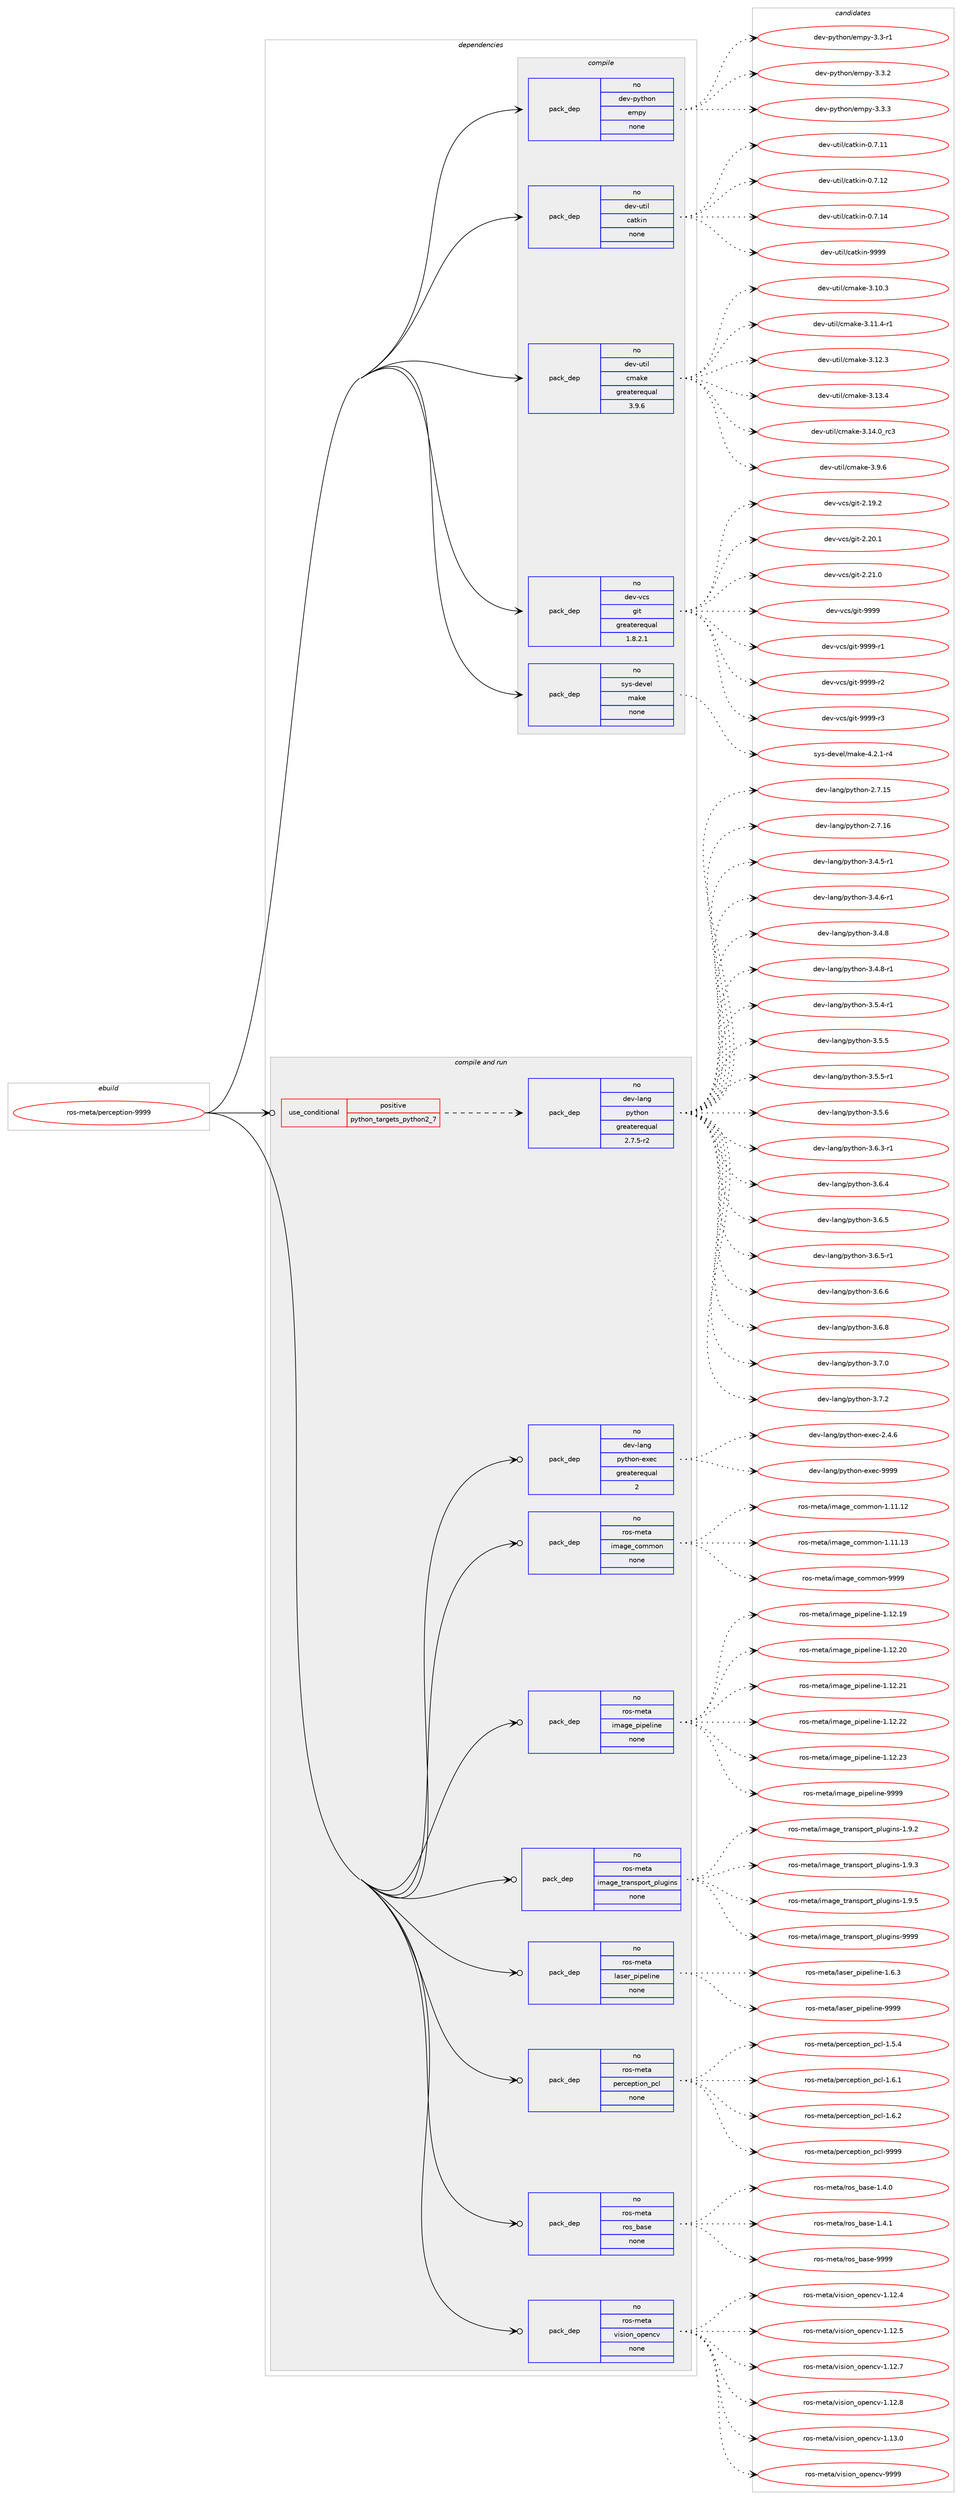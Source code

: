 digraph prolog {

# *************
# Graph options
# *************

newrank=true;
concentrate=true;
compound=true;
graph [rankdir=LR,fontname=Helvetica,fontsize=10,ranksep=1.5];#, ranksep=2.5, nodesep=0.2];
edge  [arrowhead=vee];
node  [fontname=Helvetica,fontsize=10];

# **********
# The ebuild
# **********

subgraph cluster_leftcol {
color=gray;
rank=same;
label=<<i>ebuild</i>>;
id [label="ros-meta/perception-9999", color=red, width=4, href="../ros-meta/perception-9999.svg"];
}

# ****************
# The dependencies
# ****************

subgraph cluster_midcol {
color=gray;
label=<<i>dependencies</i>>;
subgraph cluster_compile {
fillcolor="#eeeeee";
style=filled;
label=<<i>compile</i>>;
subgraph pack1204124 {
dependency1683419 [label=<<TABLE BORDER="0" CELLBORDER="1" CELLSPACING="0" CELLPADDING="4" WIDTH="220"><TR><TD ROWSPAN="6" CELLPADDING="30">pack_dep</TD></TR><TR><TD WIDTH="110">no</TD></TR><TR><TD>dev-python</TD></TR><TR><TD>empy</TD></TR><TR><TD>none</TD></TR><TR><TD></TD></TR></TABLE>>, shape=none, color=blue];
}
id:e -> dependency1683419:w [weight=20,style="solid",arrowhead="vee"];
subgraph pack1204125 {
dependency1683420 [label=<<TABLE BORDER="0" CELLBORDER="1" CELLSPACING="0" CELLPADDING="4" WIDTH="220"><TR><TD ROWSPAN="6" CELLPADDING="30">pack_dep</TD></TR><TR><TD WIDTH="110">no</TD></TR><TR><TD>dev-util</TD></TR><TR><TD>catkin</TD></TR><TR><TD>none</TD></TR><TR><TD></TD></TR></TABLE>>, shape=none, color=blue];
}
id:e -> dependency1683420:w [weight=20,style="solid",arrowhead="vee"];
subgraph pack1204126 {
dependency1683421 [label=<<TABLE BORDER="0" CELLBORDER="1" CELLSPACING="0" CELLPADDING="4" WIDTH="220"><TR><TD ROWSPAN="6" CELLPADDING="30">pack_dep</TD></TR><TR><TD WIDTH="110">no</TD></TR><TR><TD>dev-util</TD></TR><TR><TD>cmake</TD></TR><TR><TD>greaterequal</TD></TR><TR><TD>3.9.6</TD></TR></TABLE>>, shape=none, color=blue];
}
id:e -> dependency1683421:w [weight=20,style="solid",arrowhead="vee"];
subgraph pack1204127 {
dependency1683422 [label=<<TABLE BORDER="0" CELLBORDER="1" CELLSPACING="0" CELLPADDING="4" WIDTH="220"><TR><TD ROWSPAN="6" CELLPADDING="30">pack_dep</TD></TR><TR><TD WIDTH="110">no</TD></TR><TR><TD>dev-vcs</TD></TR><TR><TD>git</TD></TR><TR><TD>greaterequal</TD></TR><TR><TD>1.8.2.1</TD></TR></TABLE>>, shape=none, color=blue];
}
id:e -> dependency1683422:w [weight=20,style="solid",arrowhead="vee"];
subgraph pack1204128 {
dependency1683423 [label=<<TABLE BORDER="0" CELLBORDER="1" CELLSPACING="0" CELLPADDING="4" WIDTH="220"><TR><TD ROWSPAN="6" CELLPADDING="30">pack_dep</TD></TR><TR><TD WIDTH="110">no</TD></TR><TR><TD>sys-devel</TD></TR><TR><TD>make</TD></TR><TR><TD>none</TD></TR><TR><TD></TD></TR></TABLE>>, shape=none, color=blue];
}
id:e -> dependency1683423:w [weight=20,style="solid",arrowhead="vee"];
}
subgraph cluster_compileandrun {
fillcolor="#eeeeee";
style=filled;
label=<<i>compile and run</i>>;
subgraph cond451766 {
dependency1683424 [label=<<TABLE BORDER="0" CELLBORDER="1" CELLSPACING="0" CELLPADDING="4"><TR><TD ROWSPAN="3" CELLPADDING="10">use_conditional</TD></TR><TR><TD>positive</TD></TR><TR><TD>python_targets_python2_7</TD></TR></TABLE>>, shape=none, color=red];
subgraph pack1204129 {
dependency1683425 [label=<<TABLE BORDER="0" CELLBORDER="1" CELLSPACING="0" CELLPADDING="4" WIDTH="220"><TR><TD ROWSPAN="6" CELLPADDING="30">pack_dep</TD></TR><TR><TD WIDTH="110">no</TD></TR><TR><TD>dev-lang</TD></TR><TR><TD>python</TD></TR><TR><TD>greaterequal</TD></TR><TR><TD>2.7.5-r2</TD></TR></TABLE>>, shape=none, color=blue];
}
dependency1683424:e -> dependency1683425:w [weight=20,style="dashed",arrowhead="vee"];
}
id:e -> dependency1683424:w [weight=20,style="solid",arrowhead="odotvee"];
subgraph pack1204130 {
dependency1683426 [label=<<TABLE BORDER="0" CELLBORDER="1" CELLSPACING="0" CELLPADDING="4" WIDTH="220"><TR><TD ROWSPAN="6" CELLPADDING="30">pack_dep</TD></TR><TR><TD WIDTH="110">no</TD></TR><TR><TD>dev-lang</TD></TR><TR><TD>python-exec</TD></TR><TR><TD>greaterequal</TD></TR><TR><TD>2</TD></TR></TABLE>>, shape=none, color=blue];
}
id:e -> dependency1683426:w [weight=20,style="solid",arrowhead="odotvee"];
subgraph pack1204131 {
dependency1683427 [label=<<TABLE BORDER="0" CELLBORDER="1" CELLSPACING="0" CELLPADDING="4" WIDTH="220"><TR><TD ROWSPAN="6" CELLPADDING="30">pack_dep</TD></TR><TR><TD WIDTH="110">no</TD></TR><TR><TD>ros-meta</TD></TR><TR><TD>image_common</TD></TR><TR><TD>none</TD></TR><TR><TD></TD></TR></TABLE>>, shape=none, color=blue];
}
id:e -> dependency1683427:w [weight=20,style="solid",arrowhead="odotvee"];
subgraph pack1204132 {
dependency1683428 [label=<<TABLE BORDER="0" CELLBORDER="1" CELLSPACING="0" CELLPADDING="4" WIDTH="220"><TR><TD ROWSPAN="6" CELLPADDING="30">pack_dep</TD></TR><TR><TD WIDTH="110">no</TD></TR><TR><TD>ros-meta</TD></TR><TR><TD>image_pipeline</TD></TR><TR><TD>none</TD></TR><TR><TD></TD></TR></TABLE>>, shape=none, color=blue];
}
id:e -> dependency1683428:w [weight=20,style="solid",arrowhead="odotvee"];
subgraph pack1204133 {
dependency1683429 [label=<<TABLE BORDER="0" CELLBORDER="1" CELLSPACING="0" CELLPADDING="4" WIDTH="220"><TR><TD ROWSPAN="6" CELLPADDING="30">pack_dep</TD></TR><TR><TD WIDTH="110">no</TD></TR><TR><TD>ros-meta</TD></TR><TR><TD>image_transport_plugins</TD></TR><TR><TD>none</TD></TR><TR><TD></TD></TR></TABLE>>, shape=none, color=blue];
}
id:e -> dependency1683429:w [weight=20,style="solid",arrowhead="odotvee"];
subgraph pack1204134 {
dependency1683430 [label=<<TABLE BORDER="0" CELLBORDER="1" CELLSPACING="0" CELLPADDING="4" WIDTH="220"><TR><TD ROWSPAN="6" CELLPADDING="30">pack_dep</TD></TR><TR><TD WIDTH="110">no</TD></TR><TR><TD>ros-meta</TD></TR><TR><TD>laser_pipeline</TD></TR><TR><TD>none</TD></TR><TR><TD></TD></TR></TABLE>>, shape=none, color=blue];
}
id:e -> dependency1683430:w [weight=20,style="solid",arrowhead="odotvee"];
subgraph pack1204135 {
dependency1683431 [label=<<TABLE BORDER="0" CELLBORDER="1" CELLSPACING="0" CELLPADDING="4" WIDTH="220"><TR><TD ROWSPAN="6" CELLPADDING="30">pack_dep</TD></TR><TR><TD WIDTH="110">no</TD></TR><TR><TD>ros-meta</TD></TR><TR><TD>perception_pcl</TD></TR><TR><TD>none</TD></TR><TR><TD></TD></TR></TABLE>>, shape=none, color=blue];
}
id:e -> dependency1683431:w [weight=20,style="solid",arrowhead="odotvee"];
subgraph pack1204136 {
dependency1683432 [label=<<TABLE BORDER="0" CELLBORDER="1" CELLSPACING="0" CELLPADDING="4" WIDTH="220"><TR><TD ROWSPAN="6" CELLPADDING="30">pack_dep</TD></TR><TR><TD WIDTH="110">no</TD></TR><TR><TD>ros-meta</TD></TR><TR><TD>ros_base</TD></TR><TR><TD>none</TD></TR><TR><TD></TD></TR></TABLE>>, shape=none, color=blue];
}
id:e -> dependency1683432:w [weight=20,style="solid",arrowhead="odotvee"];
subgraph pack1204137 {
dependency1683433 [label=<<TABLE BORDER="0" CELLBORDER="1" CELLSPACING="0" CELLPADDING="4" WIDTH="220"><TR><TD ROWSPAN="6" CELLPADDING="30">pack_dep</TD></TR><TR><TD WIDTH="110">no</TD></TR><TR><TD>ros-meta</TD></TR><TR><TD>vision_opencv</TD></TR><TR><TD>none</TD></TR><TR><TD></TD></TR></TABLE>>, shape=none, color=blue];
}
id:e -> dependency1683433:w [weight=20,style="solid",arrowhead="odotvee"];
}
subgraph cluster_run {
fillcolor="#eeeeee";
style=filled;
label=<<i>run</i>>;
}
}

# **************
# The candidates
# **************

subgraph cluster_choices {
rank=same;
color=gray;
label=<<i>candidates</i>>;

subgraph choice1204124 {
color=black;
nodesep=1;
choice1001011184511212111610411111047101109112121455146514511449 [label="dev-python/empy-3.3-r1", color=red, width=4,href="../dev-python/empy-3.3-r1.svg"];
choice1001011184511212111610411111047101109112121455146514650 [label="dev-python/empy-3.3.2", color=red, width=4,href="../dev-python/empy-3.3.2.svg"];
choice1001011184511212111610411111047101109112121455146514651 [label="dev-python/empy-3.3.3", color=red, width=4,href="../dev-python/empy-3.3.3.svg"];
dependency1683419:e -> choice1001011184511212111610411111047101109112121455146514511449:w [style=dotted,weight="100"];
dependency1683419:e -> choice1001011184511212111610411111047101109112121455146514650:w [style=dotted,weight="100"];
dependency1683419:e -> choice1001011184511212111610411111047101109112121455146514651:w [style=dotted,weight="100"];
}
subgraph choice1204125 {
color=black;
nodesep=1;
choice1001011184511711610510847999711610710511045484655464949 [label="dev-util/catkin-0.7.11", color=red, width=4,href="../dev-util/catkin-0.7.11.svg"];
choice1001011184511711610510847999711610710511045484655464950 [label="dev-util/catkin-0.7.12", color=red, width=4,href="../dev-util/catkin-0.7.12.svg"];
choice1001011184511711610510847999711610710511045484655464952 [label="dev-util/catkin-0.7.14", color=red, width=4,href="../dev-util/catkin-0.7.14.svg"];
choice100101118451171161051084799971161071051104557575757 [label="dev-util/catkin-9999", color=red, width=4,href="../dev-util/catkin-9999.svg"];
dependency1683420:e -> choice1001011184511711610510847999711610710511045484655464949:w [style=dotted,weight="100"];
dependency1683420:e -> choice1001011184511711610510847999711610710511045484655464950:w [style=dotted,weight="100"];
dependency1683420:e -> choice1001011184511711610510847999711610710511045484655464952:w [style=dotted,weight="100"];
dependency1683420:e -> choice100101118451171161051084799971161071051104557575757:w [style=dotted,weight="100"];
}
subgraph choice1204126 {
color=black;
nodesep=1;
choice1001011184511711610510847991099710710145514649484651 [label="dev-util/cmake-3.10.3", color=red, width=4,href="../dev-util/cmake-3.10.3.svg"];
choice10010111845117116105108479910997107101455146494946524511449 [label="dev-util/cmake-3.11.4-r1", color=red, width=4,href="../dev-util/cmake-3.11.4-r1.svg"];
choice1001011184511711610510847991099710710145514649504651 [label="dev-util/cmake-3.12.3", color=red, width=4,href="../dev-util/cmake-3.12.3.svg"];
choice1001011184511711610510847991099710710145514649514652 [label="dev-util/cmake-3.13.4", color=red, width=4,href="../dev-util/cmake-3.13.4.svg"];
choice1001011184511711610510847991099710710145514649524648951149951 [label="dev-util/cmake-3.14.0_rc3", color=red, width=4,href="../dev-util/cmake-3.14.0_rc3.svg"];
choice10010111845117116105108479910997107101455146574654 [label="dev-util/cmake-3.9.6", color=red, width=4,href="../dev-util/cmake-3.9.6.svg"];
dependency1683421:e -> choice1001011184511711610510847991099710710145514649484651:w [style=dotted,weight="100"];
dependency1683421:e -> choice10010111845117116105108479910997107101455146494946524511449:w [style=dotted,weight="100"];
dependency1683421:e -> choice1001011184511711610510847991099710710145514649504651:w [style=dotted,weight="100"];
dependency1683421:e -> choice1001011184511711610510847991099710710145514649514652:w [style=dotted,weight="100"];
dependency1683421:e -> choice1001011184511711610510847991099710710145514649524648951149951:w [style=dotted,weight="100"];
dependency1683421:e -> choice10010111845117116105108479910997107101455146574654:w [style=dotted,weight="100"];
}
subgraph choice1204127 {
color=black;
nodesep=1;
choice10010111845118991154710310511645504649574650 [label="dev-vcs/git-2.19.2", color=red, width=4,href="../dev-vcs/git-2.19.2.svg"];
choice10010111845118991154710310511645504650484649 [label="dev-vcs/git-2.20.1", color=red, width=4,href="../dev-vcs/git-2.20.1.svg"];
choice10010111845118991154710310511645504650494648 [label="dev-vcs/git-2.21.0", color=red, width=4,href="../dev-vcs/git-2.21.0.svg"];
choice1001011184511899115471031051164557575757 [label="dev-vcs/git-9999", color=red, width=4,href="../dev-vcs/git-9999.svg"];
choice10010111845118991154710310511645575757574511449 [label="dev-vcs/git-9999-r1", color=red, width=4,href="../dev-vcs/git-9999-r1.svg"];
choice10010111845118991154710310511645575757574511450 [label="dev-vcs/git-9999-r2", color=red, width=4,href="../dev-vcs/git-9999-r2.svg"];
choice10010111845118991154710310511645575757574511451 [label="dev-vcs/git-9999-r3", color=red, width=4,href="../dev-vcs/git-9999-r3.svg"];
dependency1683422:e -> choice10010111845118991154710310511645504649574650:w [style=dotted,weight="100"];
dependency1683422:e -> choice10010111845118991154710310511645504650484649:w [style=dotted,weight="100"];
dependency1683422:e -> choice10010111845118991154710310511645504650494648:w [style=dotted,weight="100"];
dependency1683422:e -> choice1001011184511899115471031051164557575757:w [style=dotted,weight="100"];
dependency1683422:e -> choice10010111845118991154710310511645575757574511449:w [style=dotted,weight="100"];
dependency1683422:e -> choice10010111845118991154710310511645575757574511450:w [style=dotted,weight="100"];
dependency1683422:e -> choice10010111845118991154710310511645575757574511451:w [style=dotted,weight="100"];
}
subgraph choice1204128 {
color=black;
nodesep=1;
choice1151211154510010111810110847109971071014552465046494511452 [label="sys-devel/make-4.2.1-r4", color=red, width=4,href="../sys-devel/make-4.2.1-r4.svg"];
dependency1683423:e -> choice1151211154510010111810110847109971071014552465046494511452:w [style=dotted,weight="100"];
}
subgraph choice1204129 {
color=black;
nodesep=1;
choice10010111845108971101034711212111610411111045504655464953 [label="dev-lang/python-2.7.15", color=red, width=4,href="../dev-lang/python-2.7.15.svg"];
choice10010111845108971101034711212111610411111045504655464954 [label="dev-lang/python-2.7.16", color=red, width=4,href="../dev-lang/python-2.7.16.svg"];
choice1001011184510897110103471121211161041111104551465246534511449 [label="dev-lang/python-3.4.5-r1", color=red, width=4,href="../dev-lang/python-3.4.5-r1.svg"];
choice1001011184510897110103471121211161041111104551465246544511449 [label="dev-lang/python-3.4.6-r1", color=red, width=4,href="../dev-lang/python-3.4.6-r1.svg"];
choice100101118451089711010347112121116104111110455146524656 [label="dev-lang/python-3.4.8", color=red, width=4,href="../dev-lang/python-3.4.8.svg"];
choice1001011184510897110103471121211161041111104551465246564511449 [label="dev-lang/python-3.4.8-r1", color=red, width=4,href="../dev-lang/python-3.4.8-r1.svg"];
choice1001011184510897110103471121211161041111104551465346524511449 [label="dev-lang/python-3.5.4-r1", color=red, width=4,href="../dev-lang/python-3.5.4-r1.svg"];
choice100101118451089711010347112121116104111110455146534653 [label="dev-lang/python-3.5.5", color=red, width=4,href="../dev-lang/python-3.5.5.svg"];
choice1001011184510897110103471121211161041111104551465346534511449 [label="dev-lang/python-3.5.5-r1", color=red, width=4,href="../dev-lang/python-3.5.5-r1.svg"];
choice100101118451089711010347112121116104111110455146534654 [label="dev-lang/python-3.5.6", color=red, width=4,href="../dev-lang/python-3.5.6.svg"];
choice1001011184510897110103471121211161041111104551465446514511449 [label="dev-lang/python-3.6.3-r1", color=red, width=4,href="../dev-lang/python-3.6.3-r1.svg"];
choice100101118451089711010347112121116104111110455146544652 [label="dev-lang/python-3.6.4", color=red, width=4,href="../dev-lang/python-3.6.4.svg"];
choice100101118451089711010347112121116104111110455146544653 [label="dev-lang/python-3.6.5", color=red, width=4,href="../dev-lang/python-3.6.5.svg"];
choice1001011184510897110103471121211161041111104551465446534511449 [label="dev-lang/python-3.6.5-r1", color=red, width=4,href="../dev-lang/python-3.6.5-r1.svg"];
choice100101118451089711010347112121116104111110455146544654 [label="dev-lang/python-3.6.6", color=red, width=4,href="../dev-lang/python-3.6.6.svg"];
choice100101118451089711010347112121116104111110455146544656 [label="dev-lang/python-3.6.8", color=red, width=4,href="../dev-lang/python-3.6.8.svg"];
choice100101118451089711010347112121116104111110455146554648 [label="dev-lang/python-3.7.0", color=red, width=4,href="../dev-lang/python-3.7.0.svg"];
choice100101118451089711010347112121116104111110455146554650 [label="dev-lang/python-3.7.2", color=red, width=4,href="../dev-lang/python-3.7.2.svg"];
dependency1683425:e -> choice10010111845108971101034711212111610411111045504655464953:w [style=dotted,weight="100"];
dependency1683425:e -> choice10010111845108971101034711212111610411111045504655464954:w [style=dotted,weight="100"];
dependency1683425:e -> choice1001011184510897110103471121211161041111104551465246534511449:w [style=dotted,weight="100"];
dependency1683425:e -> choice1001011184510897110103471121211161041111104551465246544511449:w [style=dotted,weight="100"];
dependency1683425:e -> choice100101118451089711010347112121116104111110455146524656:w [style=dotted,weight="100"];
dependency1683425:e -> choice1001011184510897110103471121211161041111104551465246564511449:w [style=dotted,weight="100"];
dependency1683425:e -> choice1001011184510897110103471121211161041111104551465346524511449:w [style=dotted,weight="100"];
dependency1683425:e -> choice100101118451089711010347112121116104111110455146534653:w [style=dotted,weight="100"];
dependency1683425:e -> choice1001011184510897110103471121211161041111104551465346534511449:w [style=dotted,weight="100"];
dependency1683425:e -> choice100101118451089711010347112121116104111110455146534654:w [style=dotted,weight="100"];
dependency1683425:e -> choice1001011184510897110103471121211161041111104551465446514511449:w [style=dotted,weight="100"];
dependency1683425:e -> choice100101118451089711010347112121116104111110455146544652:w [style=dotted,weight="100"];
dependency1683425:e -> choice100101118451089711010347112121116104111110455146544653:w [style=dotted,weight="100"];
dependency1683425:e -> choice1001011184510897110103471121211161041111104551465446534511449:w [style=dotted,weight="100"];
dependency1683425:e -> choice100101118451089711010347112121116104111110455146544654:w [style=dotted,weight="100"];
dependency1683425:e -> choice100101118451089711010347112121116104111110455146544656:w [style=dotted,weight="100"];
dependency1683425:e -> choice100101118451089711010347112121116104111110455146554648:w [style=dotted,weight="100"];
dependency1683425:e -> choice100101118451089711010347112121116104111110455146554650:w [style=dotted,weight="100"];
}
subgraph choice1204130 {
color=black;
nodesep=1;
choice1001011184510897110103471121211161041111104510112010199455046524654 [label="dev-lang/python-exec-2.4.6", color=red, width=4,href="../dev-lang/python-exec-2.4.6.svg"];
choice10010111845108971101034711212111610411111045101120101994557575757 [label="dev-lang/python-exec-9999", color=red, width=4,href="../dev-lang/python-exec-9999.svg"];
dependency1683426:e -> choice1001011184510897110103471121211161041111104510112010199455046524654:w [style=dotted,weight="100"];
dependency1683426:e -> choice10010111845108971101034711212111610411111045101120101994557575757:w [style=dotted,weight="100"];
}
subgraph choice1204131 {
color=black;
nodesep=1;
choice1141111154510910111697471051099710310195991111091091111104549464949464950 [label="ros-meta/image_common-1.11.12", color=red, width=4,href="../ros-meta/image_common-1.11.12.svg"];
choice1141111154510910111697471051099710310195991111091091111104549464949464951 [label="ros-meta/image_common-1.11.13", color=red, width=4,href="../ros-meta/image_common-1.11.13.svg"];
choice1141111154510910111697471051099710310195991111091091111104557575757 [label="ros-meta/image_common-9999", color=red, width=4,href="../ros-meta/image_common-9999.svg"];
dependency1683427:e -> choice1141111154510910111697471051099710310195991111091091111104549464949464950:w [style=dotted,weight="100"];
dependency1683427:e -> choice1141111154510910111697471051099710310195991111091091111104549464949464951:w [style=dotted,weight="100"];
dependency1683427:e -> choice1141111154510910111697471051099710310195991111091091111104557575757:w [style=dotted,weight="100"];
}
subgraph choice1204132 {
color=black;
nodesep=1;
choice11411111545109101116974710510997103101951121051121011081051101014549464950464957 [label="ros-meta/image_pipeline-1.12.19", color=red, width=4,href="../ros-meta/image_pipeline-1.12.19.svg"];
choice11411111545109101116974710510997103101951121051121011081051101014549464950465048 [label="ros-meta/image_pipeline-1.12.20", color=red, width=4,href="../ros-meta/image_pipeline-1.12.20.svg"];
choice11411111545109101116974710510997103101951121051121011081051101014549464950465049 [label="ros-meta/image_pipeline-1.12.21", color=red, width=4,href="../ros-meta/image_pipeline-1.12.21.svg"];
choice11411111545109101116974710510997103101951121051121011081051101014549464950465050 [label="ros-meta/image_pipeline-1.12.22", color=red, width=4,href="../ros-meta/image_pipeline-1.12.22.svg"];
choice11411111545109101116974710510997103101951121051121011081051101014549464950465051 [label="ros-meta/image_pipeline-1.12.23", color=red, width=4,href="../ros-meta/image_pipeline-1.12.23.svg"];
choice11411111545109101116974710510997103101951121051121011081051101014557575757 [label="ros-meta/image_pipeline-9999", color=red, width=4,href="../ros-meta/image_pipeline-9999.svg"];
dependency1683428:e -> choice11411111545109101116974710510997103101951121051121011081051101014549464950464957:w [style=dotted,weight="100"];
dependency1683428:e -> choice11411111545109101116974710510997103101951121051121011081051101014549464950465048:w [style=dotted,weight="100"];
dependency1683428:e -> choice11411111545109101116974710510997103101951121051121011081051101014549464950465049:w [style=dotted,weight="100"];
dependency1683428:e -> choice11411111545109101116974710510997103101951121051121011081051101014549464950465050:w [style=dotted,weight="100"];
dependency1683428:e -> choice11411111545109101116974710510997103101951121051121011081051101014549464950465051:w [style=dotted,weight="100"];
dependency1683428:e -> choice11411111545109101116974710510997103101951121051121011081051101014557575757:w [style=dotted,weight="100"];
}
subgraph choice1204133 {
color=black;
nodesep=1;
choice11411111545109101116974710510997103101951161149711011511211111411695112108117103105110115454946574650 [label="ros-meta/image_transport_plugins-1.9.2", color=red, width=4,href="../ros-meta/image_transport_plugins-1.9.2.svg"];
choice11411111545109101116974710510997103101951161149711011511211111411695112108117103105110115454946574651 [label="ros-meta/image_transport_plugins-1.9.3", color=red, width=4,href="../ros-meta/image_transport_plugins-1.9.3.svg"];
choice11411111545109101116974710510997103101951161149711011511211111411695112108117103105110115454946574653 [label="ros-meta/image_transport_plugins-1.9.5", color=red, width=4,href="../ros-meta/image_transport_plugins-1.9.5.svg"];
choice114111115451091011169747105109971031019511611497110115112111114116951121081171031051101154557575757 [label="ros-meta/image_transport_plugins-9999", color=red, width=4,href="../ros-meta/image_transport_plugins-9999.svg"];
dependency1683429:e -> choice11411111545109101116974710510997103101951161149711011511211111411695112108117103105110115454946574650:w [style=dotted,weight="100"];
dependency1683429:e -> choice11411111545109101116974710510997103101951161149711011511211111411695112108117103105110115454946574651:w [style=dotted,weight="100"];
dependency1683429:e -> choice11411111545109101116974710510997103101951161149711011511211111411695112108117103105110115454946574653:w [style=dotted,weight="100"];
dependency1683429:e -> choice114111115451091011169747105109971031019511611497110115112111114116951121081171031051101154557575757:w [style=dotted,weight="100"];
}
subgraph choice1204134 {
color=black;
nodesep=1;
choice1141111154510910111697471089711510111495112105112101108105110101454946544651 [label="ros-meta/laser_pipeline-1.6.3", color=red, width=4,href="../ros-meta/laser_pipeline-1.6.3.svg"];
choice11411111545109101116974710897115101114951121051121011081051101014557575757 [label="ros-meta/laser_pipeline-9999", color=red, width=4,href="../ros-meta/laser_pipeline-9999.svg"];
dependency1683430:e -> choice1141111154510910111697471089711510111495112105112101108105110101454946544651:w [style=dotted,weight="100"];
dependency1683430:e -> choice11411111545109101116974710897115101114951121051121011081051101014557575757:w [style=dotted,weight="100"];
}
subgraph choice1204135 {
color=black;
nodesep=1;
choice114111115451091011169747112101114991011121161051111109511299108454946534652 [label="ros-meta/perception_pcl-1.5.4", color=red, width=4,href="../ros-meta/perception_pcl-1.5.4.svg"];
choice114111115451091011169747112101114991011121161051111109511299108454946544649 [label="ros-meta/perception_pcl-1.6.1", color=red, width=4,href="../ros-meta/perception_pcl-1.6.1.svg"];
choice114111115451091011169747112101114991011121161051111109511299108454946544650 [label="ros-meta/perception_pcl-1.6.2", color=red, width=4,href="../ros-meta/perception_pcl-1.6.2.svg"];
choice1141111154510910111697471121011149910111211610511111095112991084557575757 [label="ros-meta/perception_pcl-9999", color=red, width=4,href="../ros-meta/perception_pcl-9999.svg"];
dependency1683431:e -> choice114111115451091011169747112101114991011121161051111109511299108454946534652:w [style=dotted,weight="100"];
dependency1683431:e -> choice114111115451091011169747112101114991011121161051111109511299108454946544649:w [style=dotted,weight="100"];
dependency1683431:e -> choice114111115451091011169747112101114991011121161051111109511299108454946544650:w [style=dotted,weight="100"];
dependency1683431:e -> choice1141111154510910111697471121011149910111211610511111095112991084557575757:w [style=dotted,weight="100"];
}
subgraph choice1204136 {
color=black;
nodesep=1;
choice114111115451091011169747114111115959897115101454946524648 [label="ros-meta/ros_base-1.4.0", color=red, width=4,href="../ros-meta/ros_base-1.4.0.svg"];
choice114111115451091011169747114111115959897115101454946524649 [label="ros-meta/ros_base-1.4.1", color=red, width=4,href="../ros-meta/ros_base-1.4.1.svg"];
choice1141111154510910111697471141111159598971151014557575757 [label="ros-meta/ros_base-9999", color=red, width=4,href="../ros-meta/ros_base-9999.svg"];
dependency1683432:e -> choice114111115451091011169747114111115959897115101454946524648:w [style=dotted,weight="100"];
dependency1683432:e -> choice114111115451091011169747114111115959897115101454946524649:w [style=dotted,weight="100"];
dependency1683432:e -> choice1141111154510910111697471141111159598971151014557575757:w [style=dotted,weight="100"];
}
subgraph choice1204137 {
color=black;
nodesep=1;
choice114111115451091011169747118105115105111110951111121011109911845494649504652 [label="ros-meta/vision_opencv-1.12.4", color=red, width=4,href="../ros-meta/vision_opencv-1.12.4.svg"];
choice114111115451091011169747118105115105111110951111121011109911845494649504653 [label="ros-meta/vision_opencv-1.12.5", color=red, width=4,href="../ros-meta/vision_opencv-1.12.5.svg"];
choice114111115451091011169747118105115105111110951111121011109911845494649504655 [label="ros-meta/vision_opencv-1.12.7", color=red, width=4,href="../ros-meta/vision_opencv-1.12.7.svg"];
choice114111115451091011169747118105115105111110951111121011109911845494649504656 [label="ros-meta/vision_opencv-1.12.8", color=red, width=4,href="../ros-meta/vision_opencv-1.12.8.svg"];
choice114111115451091011169747118105115105111110951111121011109911845494649514648 [label="ros-meta/vision_opencv-1.13.0", color=red, width=4,href="../ros-meta/vision_opencv-1.13.0.svg"];
choice11411111545109101116974711810511510511111095111112101110991184557575757 [label="ros-meta/vision_opencv-9999", color=red, width=4,href="../ros-meta/vision_opencv-9999.svg"];
dependency1683433:e -> choice114111115451091011169747118105115105111110951111121011109911845494649504652:w [style=dotted,weight="100"];
dependency1683433:e -> choice114111115451091011169747118105115105111110951111121011109911845494649504653:w [style=dotted,weight="100"];
dependency1683433:e -> choice114111115451091011169747118105115105111110951111121011109911845494649504655:w [style=dotted,weight="100"];
dependency1683433:e -> choice114111115451091011169747118105115105111110951111121011109911845494649504656:w [style=dotted,weight="100"];
dependency1683433:e -> choice114111115451091011169747118105115105111110951111121011109911845494649514648:w [style=dotted,weight="100"];
dependency1683433:e -> choice11411111545109101116974711810511510511111095111112101110991184557575757:w [style=dotted,weight="100"];
}
}

}
